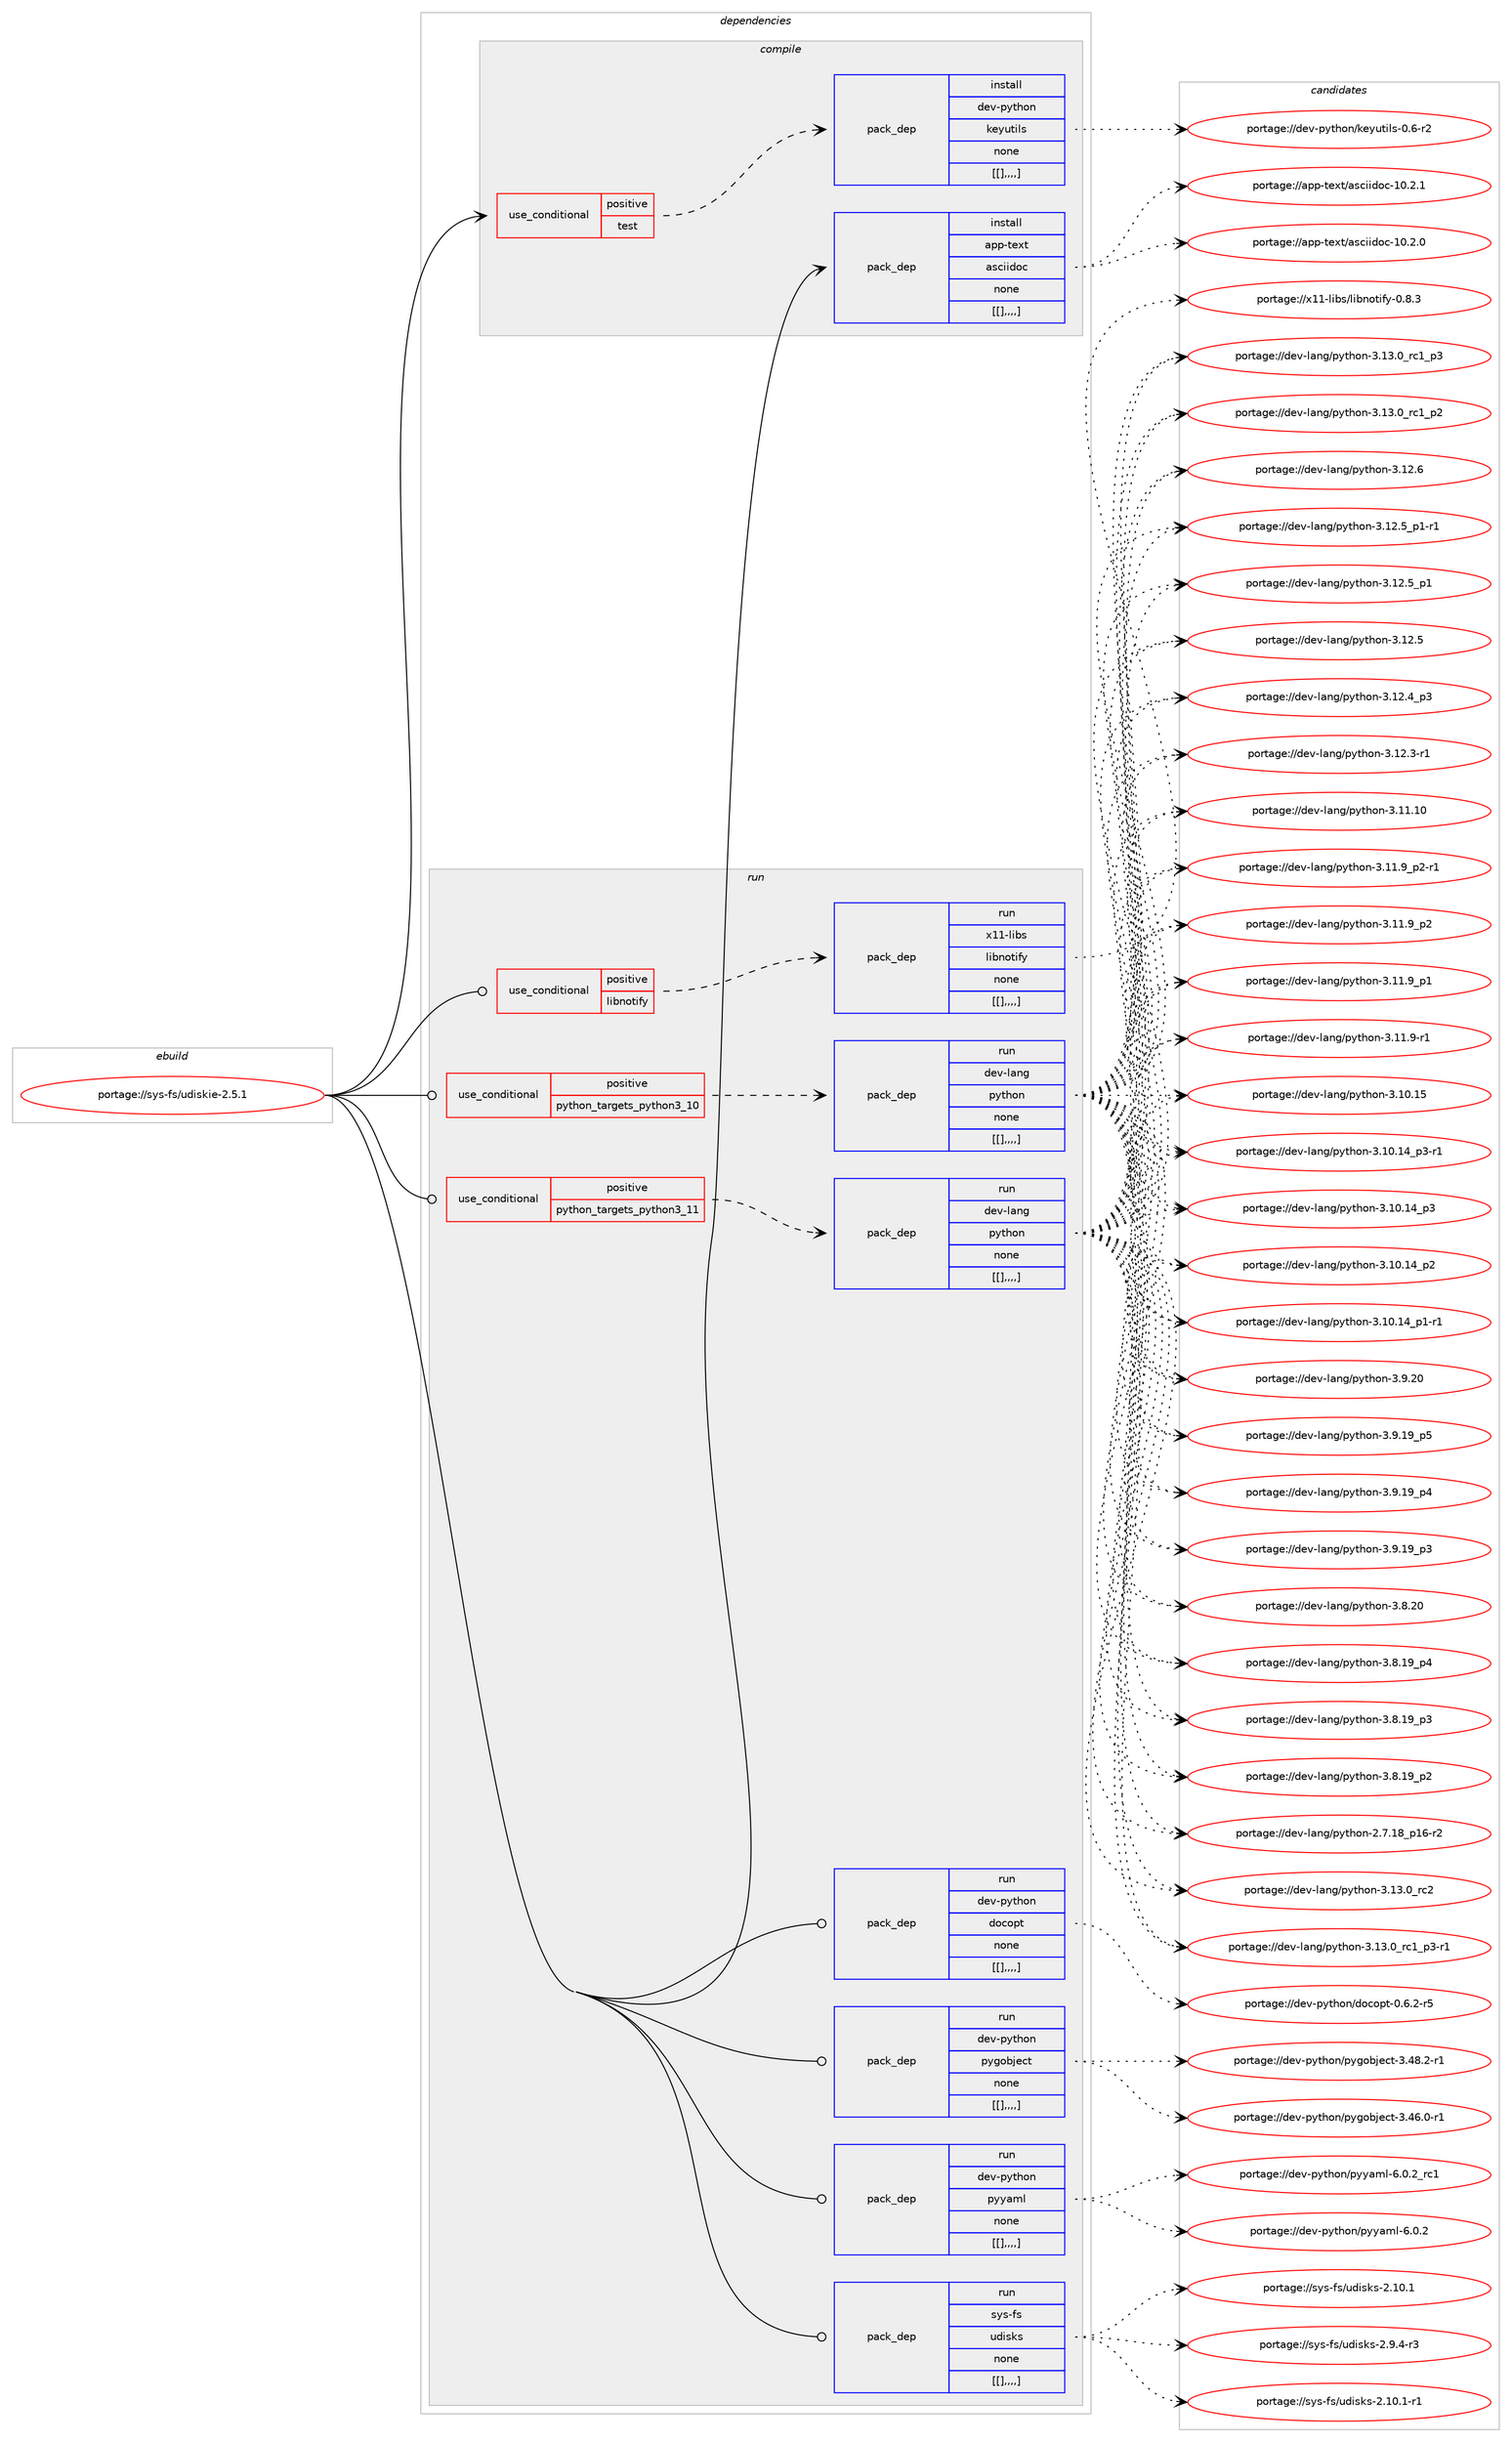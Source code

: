 digraph prolog {

# *************
# Graph options
# *************

newrank=true;
concentrate=true;
compound=true;
graph [rankdir=LR,fontname=Helvetica,fontsize=10,ranksep=1.5];#, ranksep=2.5, nodesep=0.2];
edge  [arrowhead=vee];
node  [fontname=Helvetica,fontsize=10];

# **********
# The ebuild
# **********

subgraph cluster_leftcol {
color=gray;
label=<<i>ebuild</i>>;
id [label="portage://sys-fs/udiskie-2.5.1", color=red, width=4, href="../sys-fs/udiskie-2.5.1.svg"];
}

# ****************
# The dependencies
# ****************

subgraph cluster_midcol {
color=gray;
label=<<i>dependencies</i>>;
subgraph cluster_compile {
fillcolor="#eeeeee";
style=filled;
label=<<i>compile</i>>;
subgraph cond121120 {
dependency455327 [label=<<TABLE BORDER="0" CELLBORDER="1" CELLSPACING="0" CELLPADDING="4"><TR><TD ROWSPAN="3" CELLPADDING="10">use_conditional</TD></TR><TR><TD>positive</TD></TR><TR><TD>test</TD></TR></TABLE>>, shape=none, color=red];
subgraph pack331109 {
dependency455328 [label=<<TABLE BORDER="0" CELLBORDER="1" CELLSPACING="0" CELLPADDING="4" WIDTH="220"><TR><TD ROWSPAN="6" CELLPADDING="30">pack_dep</TD></TR><TR><TD WIDTH="110">install</TD></TR><TR><TD>dev-python</TD></TR><TR><TD>keyutils</TD></TR><TR><TD>none</TD></TR><TR><TD>[[],,,,]</TD></TR></TABLE>>, shape=none, color=blue];
}
dependency455327:e -> dependency455328:w [weight=20,style="dashed",arrowhead="vee"];
}
id:e -> dependency455327:w [weight=20,style="solid",arrowhead="vee"];
subgraph pack331110 {
dependency455329 [label=<<TABLE BORDER="0" CELLBORDER="1" CELLSPACING="0" CELLPADDING="4" WIDTH="220"><TR><TD ROWSPAN="6" CELLPADDING="30">pack_dep</TD></TR><TR><TD WIDTH="110">install</TD></TR><TR><TD>app-text</TD></TR><TR><TD>asciidoc</TD></TR><TR><TD>none</TD></TR><TR><TD>[[],,,,]</TD></TR></TABLE>>, shape=none, color=blue];
}
id:e -> dependency455329:w [weight=20,style="solid",arrowhead="vee"];
}
subgraph cluster_compileandrun {
fillcolor="#eeeeee";
style=filled;
label=<<i>compile and run</i>>;
}
subgraph cluster_run {
fillcolor="#eeeeee";
style=filled;
label=<<i>run</i>>;
subgraph cond121121 {
dependency455330 [label=<<TABLE BORDER="0" CELLBORDER="1" CELLSPACING="0" CELLPADDING="4"><TR><TD ROWSPAN="3" CELLPADDING="10">use_conditional</TD></TR><TR><TD>positive</TD></TR><TR><TD>libnotify</TD></TR></TABLE>>, shape=none, color=red];
subgraph pack331111 {
dependency455331 [label=<<TABLE BORDER="0" CELLBORDER="1" CELLSPACING="0" CELLPADDING="4" WIDTH="220"><TR><TD ROWSPAN="6" CELLPADDING="30">pack_dep</TD></TR><TR><TD WIDTH="110">run</TD></TR><TR><TD>x11-libs</TD></TR><TR><TD>libnotify</TD></TR><TR><TD>none</TD></TR><TR><TD>[[],,,,]</TD></TR></TABLE>>, shape=none, color=blue];
}
dependency455330:e -> dependency455331:w [weight=20,style="dashed",arrowhead="vee"];
}
id:e -> dependency455330:w [weight=20,style="solid",arrowhead="odot"];
subgraph cond121122 {
dependency455332 [label=<<TABLE BORDER="0" CELLBORDER="1" CELLSPACING="0" CELLPADDING="4"><TR><TD ROWSPAN="3" CELLPADDING="10">use_conditional</TD></TR><TR><TD>positive</TD></TR><TR><TD>python_targets_python3_10</TD></TR></TABLE>>, shape=none, color=red];
subgraph pack331112 {
dependency455333 [label=<<TABLE BORDER="0" CELLBORDER="1" CELLSPACING="0" CELLPADDING="4" WIDTH="220"><TR><TD ROWSPAN="6" CELLPADDING="30">pack_dep</TD></TR><TR><TD WIDTH="110">run</TD></TR><TR><TD>dev-lang</TD></TR><TR><TD>python</TD></TR><TR><TD>none</TD></TR><TR><TD>[[],,,,]</TD></TR></TABLE>>, shape=none, color=blue];
}
dependency455332:e -> dependency455333:w [weight=20,style="dashed",arrowhead="vee"];
}
id:e -> dependency455332:w [weight=20,style="solid",arrowhead="odot"];
subgraph cond121123 {
dependency455334 [label=<<TABLE BORDER="0" CELLBORDER="1" CELLSPACING="0" CELLPADDING="4"><TR><TD ROWSPAN="3" CELLPADDING="10">use_conditional</TD></TR><TR><TD>positive</TD></TR><TR><TD>python_targets_python3_11</TD></TR></TABLE>>, shape=none, color=red];
subgraph pack331113 {
dependency455335 [label=<<TABLE BORDER="0" CELLBORDER="1" CELLSPACING="0" CELLPADDING="4" WIDTH="220"><TR><TD ROWSPAN="6" CELLPADDING="30">pack_dep</TD></TR><TR><TD WIDTH="110">run</TD></TR><TR><TD>dev-lang</TD></TR><TR><TD>python</TD></TR><TR><TD>none</TD></TR><TR><TD>[[],,,,]</TD></TR></TABLE>>, shape=none, color=blue];
}
dependency455334:e -> dependency455335:w [weight=20,style="dashed",arrowhead="vee"];
}
id:e -> dependency455334:w [weight=20,style="solid",arrowhead="odot"];
subgraph pack331114 {
dependency455336 [label=<<TABLE BORDER="0" CELLBORDER="1" CELLSPACING="0" CELLPADDING="4" WIDTH="220"><TR><TD ROWSPAN="6" CELLPADDING="30">pack_dep</TD></TR><TR><TD WIDTH="110">run</TD></TR><TR><TD>dev-python</TD></TR><TR><TD>docopt</TD></TR><TR><TD>none</TD></TR><TR><TD>[[],,,,]</TD></TR></TABLE>>, shape=none, color=blue];
}
id:e -> dependency455336:w [weight=20,style="solid",arrowhead="odot"];
subgraph pack331115 {
dependency455337 [label=<<TABLE BORDER="0" CELLBORDER="1" CELLSPACING="0" CELLPADDING="4" WIDTH="220"><TR><TD ROWSPAN="6" CELLPADDING="30">pack_dep</TD></TR><TR><TD WIDTH="110">run</TD></TR><TR><TD>dev-python</TD></TR><TR><TD>pygobject</TD></TR><TR><TD>none</TD></TR><TR><TD>[[],,,,]</TD></TR></TABLE>>, shape=none, color=blue];
}
id:e -> dependency455337:w [weight=20,style="solid",arrowhead="odot"];
subgraph pack331116 {
dependency455338 [label=<<TABLE BORDER="0" CELLBORDER="1" CELLSPACING="0" CELLPADDING="4" WIDTH="220"><TR><TD ROWSPAN="6" CELLPADDING="30">pack_dep</TD></TR><TR><TD WIDTH="110">run</TD></TR><TR><TD>dev-python</TD></TR><TR><TD>pyyaml</TD></TR><TR><TD>none</TD></TR><TR><TD>[[],,,,]</TD></TR></TABLE>>, shape=none, color=blue];
}
id:e -> dependency455338:w [weight=20,style="solid",arrowhead="odot"];
subgraph pack331117 {
dependency455339 [label=<<TABLE BORDER="0" CELLBORDER="1" CELLSPACING="0" CELLPADDING="4" WIDTH="220"><TR><TD ROWSPAN="6" CELLPADDING="30">pack_dep</TD></TR><TR><TD WIDTH="110">run</TD></TR><TR><TD>sys-fs</TD></TR><TR><TD>udisks</TD></TR><TR><TD>none</TD></TR><TR><TD>[[],,,,]</TD></TR></TABLE>>, shape=none, color=blue];
}
id:e -> dependency455339:w [weight=20,style="solid",arrowhead="odot"];
}
}

# **************
# The candidates
# **************

subgraph cluster_choices {
rank=same;
color=gray;
label=<<i>candidates</i>>;

subgraph choice331109 {
color=black;
nodesep=1;
choice1001011184511212111610411111047107101121117116105108115454846544511450 [label="portage://dev-python/keyutils-0.6-r2", color=red, width=4,href="../dev-python/keyutils-0.6-r2.svg"];
dependency455328:e -> choice1001011184511212111610411111047107101121117116105108115454846544511450:w [style=dotted,weight="100"];
}
subgraph choice331110 {
color=black;
nodesep=1;
choice97112112451161011201164797115991051051001119945494846504649 [label="portage://app-text/asciidoc-10.2.1", color=red, width=4,href="../app-text/asciidoc-10.2.1.svg"];
choice97112112451161011201164797115991051051001119945494846504648 [label="portage://app-text/asciidoc-10.2.0", color=red, width=4,href="../app-text/asciidoc-10.2.0.svg"];
dependency455329:e -> choice97112112451161011201164797115991051051001119945494846504649:w [style=dotted,weight="100"];
dependency455329:e -> choice97112112451161011201164797115991051051001119945494846504648:w [style=dotted,weight="100"];
}
subgraph choice331111 {
color=black;
nodesep=1;
choice120494945108105981154710810598110111116105102121454846564651 [label="portage://x11-libs/libnotify-0.8.3", color=red, width=4,href="../x11-libs/libnotify-0.8.3.svg"];
dependency455331:e -> choice120494945108105981154710810598110111116105102121454846564651:w [style=dotted,weight="100"];
}
subgraph choice331112 {
color=black;
nodesep=1;
choice10010111845108971101034711212111610411111045514649514648951149950 [label="portage://dev-lang/python-3.13.0_rc2", color=red, width=4,href="../dev-lang/python-3.13.0_rc2.svg"];
choice1001011184510897110103471121211161041111104551464951464895114994995112514511449 [label="portage://dev-lang/python-3.13.0_rc1_p3-r1", color=red, width=4,href="../dev-lang/python-3.13.0_rc1_p3-r1.svg"];
choice100101118451089711010347112121116104111110455146495146489511499499511251 [label="portage://dev-lang/python-3.13.0_rc1_p3", color=red, width=4,href="../dev-lang/python-3.13.0_rc1_p3.svg"];
choice100101118451089711010347112121116104111110455146495146489511499499511250 [label="portage://dev-lang/python-3.13.0_rc1_p2", color=red, width=4,href="../dev-lang/python-3.13.0_rc1_p2.svg"];
choice10010111845108971101034711212111610411111045514649504654 [label="portage://dev-lang/python-3.12.6", color=red, width=4,href="../dev-lang/python-3.12.6.svg"];
choice1001011184510897110103471121211161041111104551464950465395112494511449 [label="portage://dev-lang/python-3.12.5_p1-r1", color=red, width=4,href="../dev-lang/python-3.12.5_p1-r1.svg"];
choice100101118451089711010347112121116104111110455146495046539511249 [label="portage://dev-lang/python-3.12.5_p1", color=red, width=4,href="../dev-lang/python-3.12.5_p1.svg"];
choice10010111845108971101034711212111610411111045514649504653 [label="portage://dev-lang/python-3.12.5", color=red, width=4,href="../dev-lang/python-3.12.5.svg"];
choice100101118451089711010347112121116104111110455146495046529511251 [label="portage://dev-lang/python-3.12.4_p3", color=red, width=4,href="../dev-lang/python-3.12.4_p3.svg"];
choice100101118451089711010347112121116104111110455146495046514511449 [label="portage://dev-lang/python-3.12.3-r1", color=red, width=4,href="../dev-lang/python-3.12.3-r1.svg"];
choice1001011184510897110103471121211161041111104551464949464948 [label="portage://dev-lang/python-3.11.10", color=red, width=4,href="../dev-lang/python-3.11.10.svg"];
choice1001011184510897110103471121211161041111104551464949465795112504511449 [label="portage://dev-lang/python-3.11.9_p2-r1", color=red, width=4,href="../dev-lang/python-3.11.9_p2-r1.svg"];
choice100101118451089711010347112121116104111110455146494946579511250 [label="portage://dev-lang/python-3.11.9_p2", color=red, width=4,href="../dev-lang/python-3.11.9_p2.svg"];
choice100101118451089711010347112121116104111110455146494946579511249 [label="portage://dev-lang/python-3.11.9_p1", color=red, width=4,href="../dev-lang/python-3.11.9_p1.svg"];
choice100101118451089711010347112121116104111110455146494946574511449 [label="portage://dev-lang/python-3.11.9-r1", color=red, width=4,href="../dev-lang/python-3.11.9-r1.svg"];
choice1001011184510897110103471121211161041111104551464948464953 [label="portage://dev-lang/python-3.10.15", color=red, width=4,href="../dev-lang/python-3.10.15.svg"];
choice100101118451089711010347112121116104111110455146494846495295112514511449 [label="portage://dev-lang/python-3.10.14_p3-r1", color=red, width=4,href="../dev-lang/python-3.10.14_p3-r1.svg"];
choice10010111845108971101034711212111610411111045514649484649529511251 [label="portage://dev-lang/python-3.10.14_p3", color=red, width=4,href="../dev-lang/python-3.10.14_p3.svg"];
choice10010111845108971101034711212111610411111045514649484649529511250 [label="portage://dev-lang/python-3.10.14_p2", color=red, width=4,href="../dev-lang/python-3.10.14_p2.svg"];
choice100101118451089711010347112121116104111110455146494846495295112494511449 [label="portage://dev-lang/python-3.10.14_p1-r1", color=red, width=4,href="../dev-lang/python-3.10.14_p1-r1.svg"];
choice10010111845108971101034711212111610411111045514657465048 [label="portage://dev-lang/python-3.9.20", color=red, width=4,href="../dev-lang/python-3.9.20.svg"];
choice100101118451089711010347112121116104111110455146574649579511253 [label="portage://dev-lang/python-3.9.19_p5", color=red, width=4,href="../dev-lang/python-3.9.19_p5.svg"];
choice100101118451089711010347112121116104111110455146574649579511252 [label="portage://dev-lang/python-3.9.19_p4", color=red, width=4,href="../dev-lang/python-3.9.19_p4.svg"];
choice100101118451089711010347112121116104111110455146574649579511251 [label="portage://dev-lang/python-3.9.19_p3", color=red, width=4,href="../dev-lang/python-3.9.19_p3.svg"];
choice10010111845108971101034711212111610411111045514656465048 [label="portage://dev-lang/python-3.8.20", color=red, width=4,href="../dev-lang/python-3.8.20.svg"];
choice100101118451089711010347112121116104111110455146564649579511252 [label="portage://dev-lang/python-3.8.19_p4", color=red, width=4,href="../dev-lang/python-3.8.19_p4.svg"];
choice100101118451089711010347112121116104111110455146564649579511251 [label="portage://dev-lang/python-3.8.19_p3", color=red, width=4,href="../dev-lang/python-3.8.19_p3.svg"];
choice100101118451089711010347112121116104111110455146564649579511250 [label="portage://dev-lang/python-3.8.19_p2", color=red, width=4,href="../dev-lang/python-3.8.19_p2.svg"];
choice100101118451089711010347112121116104111110455046554649569511249544511450 [label="portage://dev-lang/python-2.7.18_p16-r2", color=red, width=4,href="../dev-lang/python-2.7.18_p16-r2.svg"];
dependency455333:e -> choice10010111845108971101034711212111610411111045514649514648951149950:w [style=dotted,weight="100"];
dependency455333:e -> choice1001011184510897110103471121211161041111104551464951464895114994995112514511449:w [style=dotted,weight="100"];
dependency455333:e -> choice100101118451089711010347112121116104111110455146495146489511499499511251:w [style=dotted,weight="100"];
dependency455333:e -> choice100101118451089711010347112121116104111110455146495146489511499499511250:w [style=dotted,weight="100"];
dependency455333:e -> choice10010111845108971101034711212111610411111045514649504654:w [style=dotted,weight="100"];
dependency455333:e -> choice1001011184510897110103471121211161041111104551464950465395112494511449:w [style=dotted,weight="100"];
dependency455333:e -> choice100101118451089711010347112121116104111110455146495046539511249:w [style=dotted,weight="100"];
dependency455333:e -> choice10010111845108971101034711212111610411111045514649504653:w [style=dotted,weight="100"];
dependency455333:e -> choice100101118451089711010347112121116104111110455146495046529511251:w [style=dotted,weight="100"];
dependency455333:e -> choice100101118451089711010347112121116104111110455146495046514511449:w [style=dotted,weight="100"];
dependency455333:e -> choice1001011184510897110103471121211161041111104551464949464948:w [style=dotted,weight="100"];
dependency455333:e -> choice1001011184510897110103471121211161041111104551464949465795112504511449:w [style=dotted,weight="100"];
dependency455333:e -> choice100101118451089711010347112121116104111110455146494946579511250:w [style=dotted,weight="100"];
dependency455333:e -> choice100101118451089711010347112121116104111110455146494946579511249:w [style=dotted,weight="100"];
dependency455333:e -> choice100101118451089711010347112121116104111110455146494946574511449:w [style=dotted,weight="100"];
dependency455333:e -> choice1001011184510897110103471121211161041111104551464948464953:w [style=dotted,weight="100"];
dependency455333:e -> choice100101118451089711010347112121116104111110455146494846495295112514511449:w [style=dotted,weight="100"];
dependency455333:e -> choice10010111845108971101034711212111610411111045514649484649529511251:w [style=dotted,weight="100"];
dependency455333:e -> choice10010111845108971101034711212111610411111045514649484649529511250:w [style=dotted,weight="100"];
dependency455333:e -> choice100101118451089711010347112121116104111110455146494846495295112494511449:w [style=dotted,weight="100"];
dependency455333:e -> choice10010111845108971101034711212111610411111045514657465048:w [style=dotted,weight="100"];
dependency455333:e -> choice100101118451089711010347112121116104111110455146574649579511253:w [style=dotted,weight="100"];
dependency455333:e -> choice100101118451089711010347112121116104111110455146574649579511252:w [style=dotted,weight="100"];
dependency455333:e -> choice100101118451089711010347112121116104111110455146574649579511251:w [style=dotted,weight="100"];
dependency455333:e -> choice10010111845108971101034711212111610411111045514656465048:w [style=dotted,weight="100"];
dependency455333:e -> choice100101118451089711010347112121116104111110455146564649579511252:w [style=dotted,weight="100"];
dependency455333:e -> choice100101118451089711010347112121116104111110455146564649579511251:w [style=dotted,weight="100"];
dependency455333:e -> choice100101118451089711010347112121116104111110455146564649579511250:w [style=dotted,weight="100"];
dependency455333:e -> choice100101118451089711010347112121116104111110455046554649569511249544511450:w [style=dotted,weight="100"];
}
subgraph choice331113 {
color=black;
nodesep=1;
choice10010111845108971101034711212111610411111045514649514648951149950 [label="portage://dev-lang/python-3.13.0_rc2", color=red, width=4,href="../dev-lang/python-3.13.0_rc2.svg"];
choice1001011184510897110103471121211161041111104551464951464895114994995112514511449 [label="portage://dev-lang/python-3.13.0_rc1_p3-r1", color=red, width=4,href="../dev-lang/python-3.13.0_rc1_p3-r1.svg"];
choice100101118451089711010347112121116104111110455146495146489511499499511251 [label="portage://dev-lang/python-3.13.0_rc1_p3", color=red, width=4,href="../dev-lang/python-3.13.0_rc1_p3.svg"];
choice100101118451089711010347112121116104111110455146495146489511499499511250 [label="portage://dev-lang/python-3.13.0_rc1_p2", color=red, width=4,href="../dev-lang/python-3.13.0_rc1_p2.svg"];
choice10010111845108971101034711212111610411111045514649504654 [label="portage://dev-lang/python-3.12.6", color=red, width=4,href="../dev-lang/python-3.12.6.svg"];
choice1001011184510897110103471121211161041111104551464950465395112494511449 [label="portage://dev-lang/python-3.12.5_p1-r1", color=red, width=4,href="../dev-lang/python-3.12.5_p1-r1.svg"];
choice100101118451089711010347112121116104111110455146495046539511249 [label="portage://dev-lang/python-3.12.5_p1", color=red, width=4,href="../dev-lang/python-3.12.5_p1.svg"];
choice10010111845108971101034711212111610411111045514649504653 [label="portage://dev-lang/python-3.12.5", color=red, width=4,href="../dev-lang/python-3.12.5.svg"];
choice100101118451089711010347112121116104111110455146495046529511251 [label="portage://dev-lang/python-3.12.4_p3", color=red, width=4,href="../dev-lang/python-3.12.4_p3.svg"];
choice100101118451089711010347112121116104111110455146495046514511449 [label="portage://dev-lang/python-3.12.3-r1", color=red, width=4,href="../dev-lang/python-3.12.3-r1.svg"];
choice1001011184510897110103471121211161041111104551464949464948 [label="portage://dev-lang/python-3.11.10", color=red, width=4,href="../dev-lang/python-3.11.10.svg"];
choice1001011184510897110103471121211161041111104551464949465795112504511449 [label="portage://dev-lang/python-3.11.9_p2-r1", color=red, width=4,href="../dev-lang/python-3.11.9_p2-r1.svg"];
choice100101118451089711010347112121116104111110455146494946579511250 [label="portage://dev-lang/python-3.11.9_p2", color=red, width=4,href="../dev-lang/python-3.11.9_p2.svg"];
choice100101118451089711010347112121116104111110455146494946579511249 [label="portage://dev-lang/python-3.11.9_p1", color=red, width=4,href="../dev-lang/python-3.11.9_p1.svg"];
choice100101118451089711010347112121116104111110455146494946574511449 [label="portage://dev-lang/python-3.11.9-r1", color=red, width=4,href="../dev-lang/python-3.11.9-r1.svg"];
choice1001011184510897110103471121211161041111104551464948464953 [label="portage://dev-lang/python-3.10.15", color=red, width=4,href="../dev-lang/python-3.10.15.svg"];
choice100101118451089711010347112121116104111110455146494846495295112514511449 [label="portage://dev-lang/python-3.10.14_p3-r1", color=red, width=4,href="../dev-lang/python-3.10.14_p3-r1.svg"];
choice10010111845108971101034711212111610411111045514649484649529511251 [label="portage://dev-lang/python-3.10.14_p3", color=red, width=4,href="../dev-lang/python-3.10.14_p3.svg"];
choice10010111845108971101034711212111610411111045514649484649529511250 [label="portage://dev-lang/python-3.10.14_p2", color=red, width=4,href="../dev-lang/python-3.10.14_p2.svg"];
choice100101118451089711010347112121116104111110455146494846495295112494511449 [label="portage://dev-lang/python-3.10.14_p1-r1", color=red, width=4,href="../dev-lang/python-3.10.14_p1-r1.svg"];
choice10010111845108971101034711212111610411111045514657465048 [label="portage://dev-lang/python-3.9.20", color=red, width=4,href="../dev-lang/python-3.9.20.svg"];
choice100101118451089711010347112121116104111110455146574649579511253 [label="portage://dev-lang/python-3.9.19_p5", color=red, width=4,href="../dev-lang/python-3.9.19_p5.svg"];
choice100101118451089711010347112121116104111110455146574649579511252 [label="portage://dev-lang/python-3.9.19_p4", color=red, width=4,href="../dev-lang/python-3.9.19_p4.svg"];
choice100101118451089711010347112121116104111110455146574649579511251 [label="portage://dev-lang/python-3.9.19_p3", color=red, width=4,href="../dev-lang/python-3.9.19_p3.svg"];
choice10010111845108971101034711212111610411111045514656465048 [label="portage://dev-lang/python-3.8.20", color=red, width=4,href="../dev-lang/python-3.8.20.svg"];
choice100101118451089711010347112121116104111110455146564649579511252 [label="portage://dev-lang/python-3.8.19_p4", color=red, width=4,href="../dev-lang/python-3.8.19_p4.svg"];
choice100101118451089711010347112121116104111110455146564649579511251 [label="portage://dev-lang/python-3.8.19_p3", color=red, width=4,href="../dev-lang/python-3.8.19_p3.svg"];
choice100101118451089711010347112121116104111110455146564649579511250 [label="portage://dev-lang/python-3.8.19_p2", color=red, width=4,href="../dev-lang/python-3.8.19_p2.svg"];
choice100101118451089711010347112121116104111110455046554649569511249544511450 [label="portage://dev-lang/python-2.7.18_p16-r2", color=red, width=4,href="../dev-lang/python-2.7.18_p16-r2.svg"];
dependency455335:e -> choice10010111845108971101034711212111610411111045514649514648951149950:w [style=dotted,weight="100"];
dependency455335:e -> choice1001011184510897110103471121211161041111104551464951464895114994995112514511449:w [style=dotted,weight="100"];
dependency455335:e -> choice100101118451089711010347112121116104111110455146495146489511499499511251:w [style=dotted,weight="100"];
dependency455335:e -> choice100101118451089711010347112121116104111110455146495146489511499499511250:w [style=dotted,weight="100"];
dependency455335:e -> choice10010111845108971101034711212111610411111045514649504654:w [style=dotted,weight="100"];
dependency455335:e -> choice1001011184510897110103471121211161041111104551464950465395112494511449:w [style=dotted,weight="100"];
dependency455335:e -> choice100101118451089711010347112121116104111110455146495046539511249:w [style=dotted,weight="100"];
dependency455335:e -> choice10010111845108971101034711212111610411111045514649504653:w [style=dotted,weight="100"];
dependency455335:e -> choice100101118451089711010347112121116104111110455146495046529511251:w [style=dotted,weight="100"];
dependency455335:e -> choice100101118451089711010347112121116104111110455146495046514511449:w [style=dotted,weight="100"];
dependency455335:e -> choice1001011184510897110103471121211161041111104551464949464948:w [style=dotted,weight="100"];
dependency455335:e -> choice1001011184510897110103471121211161041111104551464949465795112504511449:w [style=dotted,weight="100"];
dependency455335:e -> choice100101118451089711010347112121116104111110455146494946579511250:w [style=dotted,weight="100"];
dependency455335:e -> choice100101118451089711010347112121116104111110455146494946579511249:w [style=dotted,weight="100"];
dependency455335:e -> choice100101118451089711010347112121116104111110455146494946574511449:w [style=dotted,weight="100"];
dependency455335:e -> choice1001011184510897110103471121211161041111104551464948464953:w [style=dotted,weight="100"];
dependency455335:e -> choice100101118451089711010347112121116104111110455146494846495295112514511449:w [style=dotted,weight="100"];
dependency455335:e -> choice10010111845108971101034711212111610411111045514649484649529511251:w [style=dotted,weight="100"];
dependency455335:e -> choice10010111845108971101034711212111610411111045514649484649529511250:w [style=dotted,weight="100"];
dependency455335:e -> choice100101118451089711010347112121116104111110455146494846495295112494511449:w [style=dotted,weight="100"];
dependency455335:e -> choice10010111845108971101034711212111610411111045514657465048:w [style=dotted,weight="100"];
dependency455335:e -> choice100101118451089711010347112121116104111110455146574649579511253:w [style=dotted,weight="100"];
dependency455335:e -> choice100101118451089711010347112121116104111110455146574649579511252:w [style=dotted,weight="100"];
dependency455335:e -> choice100101118451089711010347112121116104111110455146574649579511251:w [style=dotted,weight="100"];
dependency455335:e -> choice10010111845108971101034711212111610411111045514656465048:w [style=dotted,weight="100"];
dependency455335:e -> choice100101118451089711010347112121116104111110455146564649579511252:w [style=dotted,weight="100"];
dependency455335:e -> choice100101118451089711010347112121116104111110455146564649579511251:w [style=dotted,weight="100"];
dependency455335:e -> choice100101118451089711010347112121116104111110455146564649579511250:w [style=dotted,weight="100"];
dependency455335:e -> choice100101118451089711010347112121116104111110455046554649569511249544511450:w [style=dotted,weight="100"];
}
subgraph choice331114 {
color=black;
nodesep=1;
choice1001011184511212111610411111047100111991111121164548465446504511453 [label="portage://dev-python/docopt-0.6.2-r5", color=red, width=4,href="../dev-python/docopt-0.6.2-r5.svg"];
dependency455336:e -> choice1001011184511212111610411111047100111991111121164548465446504511453:w [style=dotted,weight="100"];
}
subgraph choice331115 {
color=black;
nodesep=1;
choice10010111845112121116104111110471121211031119810610199116455146525646504511449 [label="portage://dev-python/pygobject-3.48.2-r1", color=red, width=4,href="../dev-python/pygobject-3.48.2-r1.svg"];
choice10010111845112121116104111110471121211031119810610199116455146525446484511449 [label="portage://dev-python/pygobject-3.46.0-r1", color=red, width=4,href="../dev-python/pygobject-3.46.0-r1.svg"];
dependency455337:e -> choice10010111845112121116104111110471121211031119810610199116455146525646504511449:w [style=dotted,weight="100"];
dependency455337:e -> choice10010111845112121116104111110471121211031119810610199116455146525446484511449:w [style=dotted,weight="100"];
}
subgraph choice331116 {
color=black;
nodesep=1;
choice100101118451121211161041111104711212112197109108455446484650951149949 [label="portage://dev-python/pyyaml-6.0.2_rc1", color=red, width=4,href="../dev-python/pyyaml-6.0.2_rc1.svg"];
choice100101118451121211161041111104711212112197109108455446484650 [label="portage://dev-python/pyyaml-6.0.2", color=red, width=4,href="../dev-python/pyyaml-6.0.2.svg"];
dependency455338:e -> choice100101118451121211161041111104711212112197109108455446484650951149949:w [style=dotted,weight="100"];
dependency455338:e -> choice100101118451121211161041111104711212112197109108455446484650:w [style=dotted,weight="100"];
}
subgraph choice331117 {
color=black;
nodesep=1;
choice1151211154510211547117100105115107115455046494846494511449 [label="portage://sys-fs/udisks-2.10.1-r1", color=red, width=4,href="../sys-fs/udisks-2.10.1-r1.svg"];
choice115121115451021154711710010511510711545504649484649 [label="portage://sys-fs/udisks-2.10.1", color=red, width=4,href="../sys-fs/udisks-2.10.1.svg"];
choice11512111545102115471171001051151071154550465746524511451 [label="portage://sys-fs/udisks-2.9.4-r3", color=red, width=4,href="../sys-fs/udisks-2.9.4-r3.svg"];
dependency455339:e -> choice1151211154510211547117100105115107115455046494846494511449:w [style=dotted,weight="100"];
dependency455339:e -> choice115121115451021154711710010511510711545504649484649:w [style=dotted,weight="100"];
dependency455339:e -> choice11512111545102115471171001051151071154550465746524511451:w [style=dotted,weight="100"];
}
}

}
